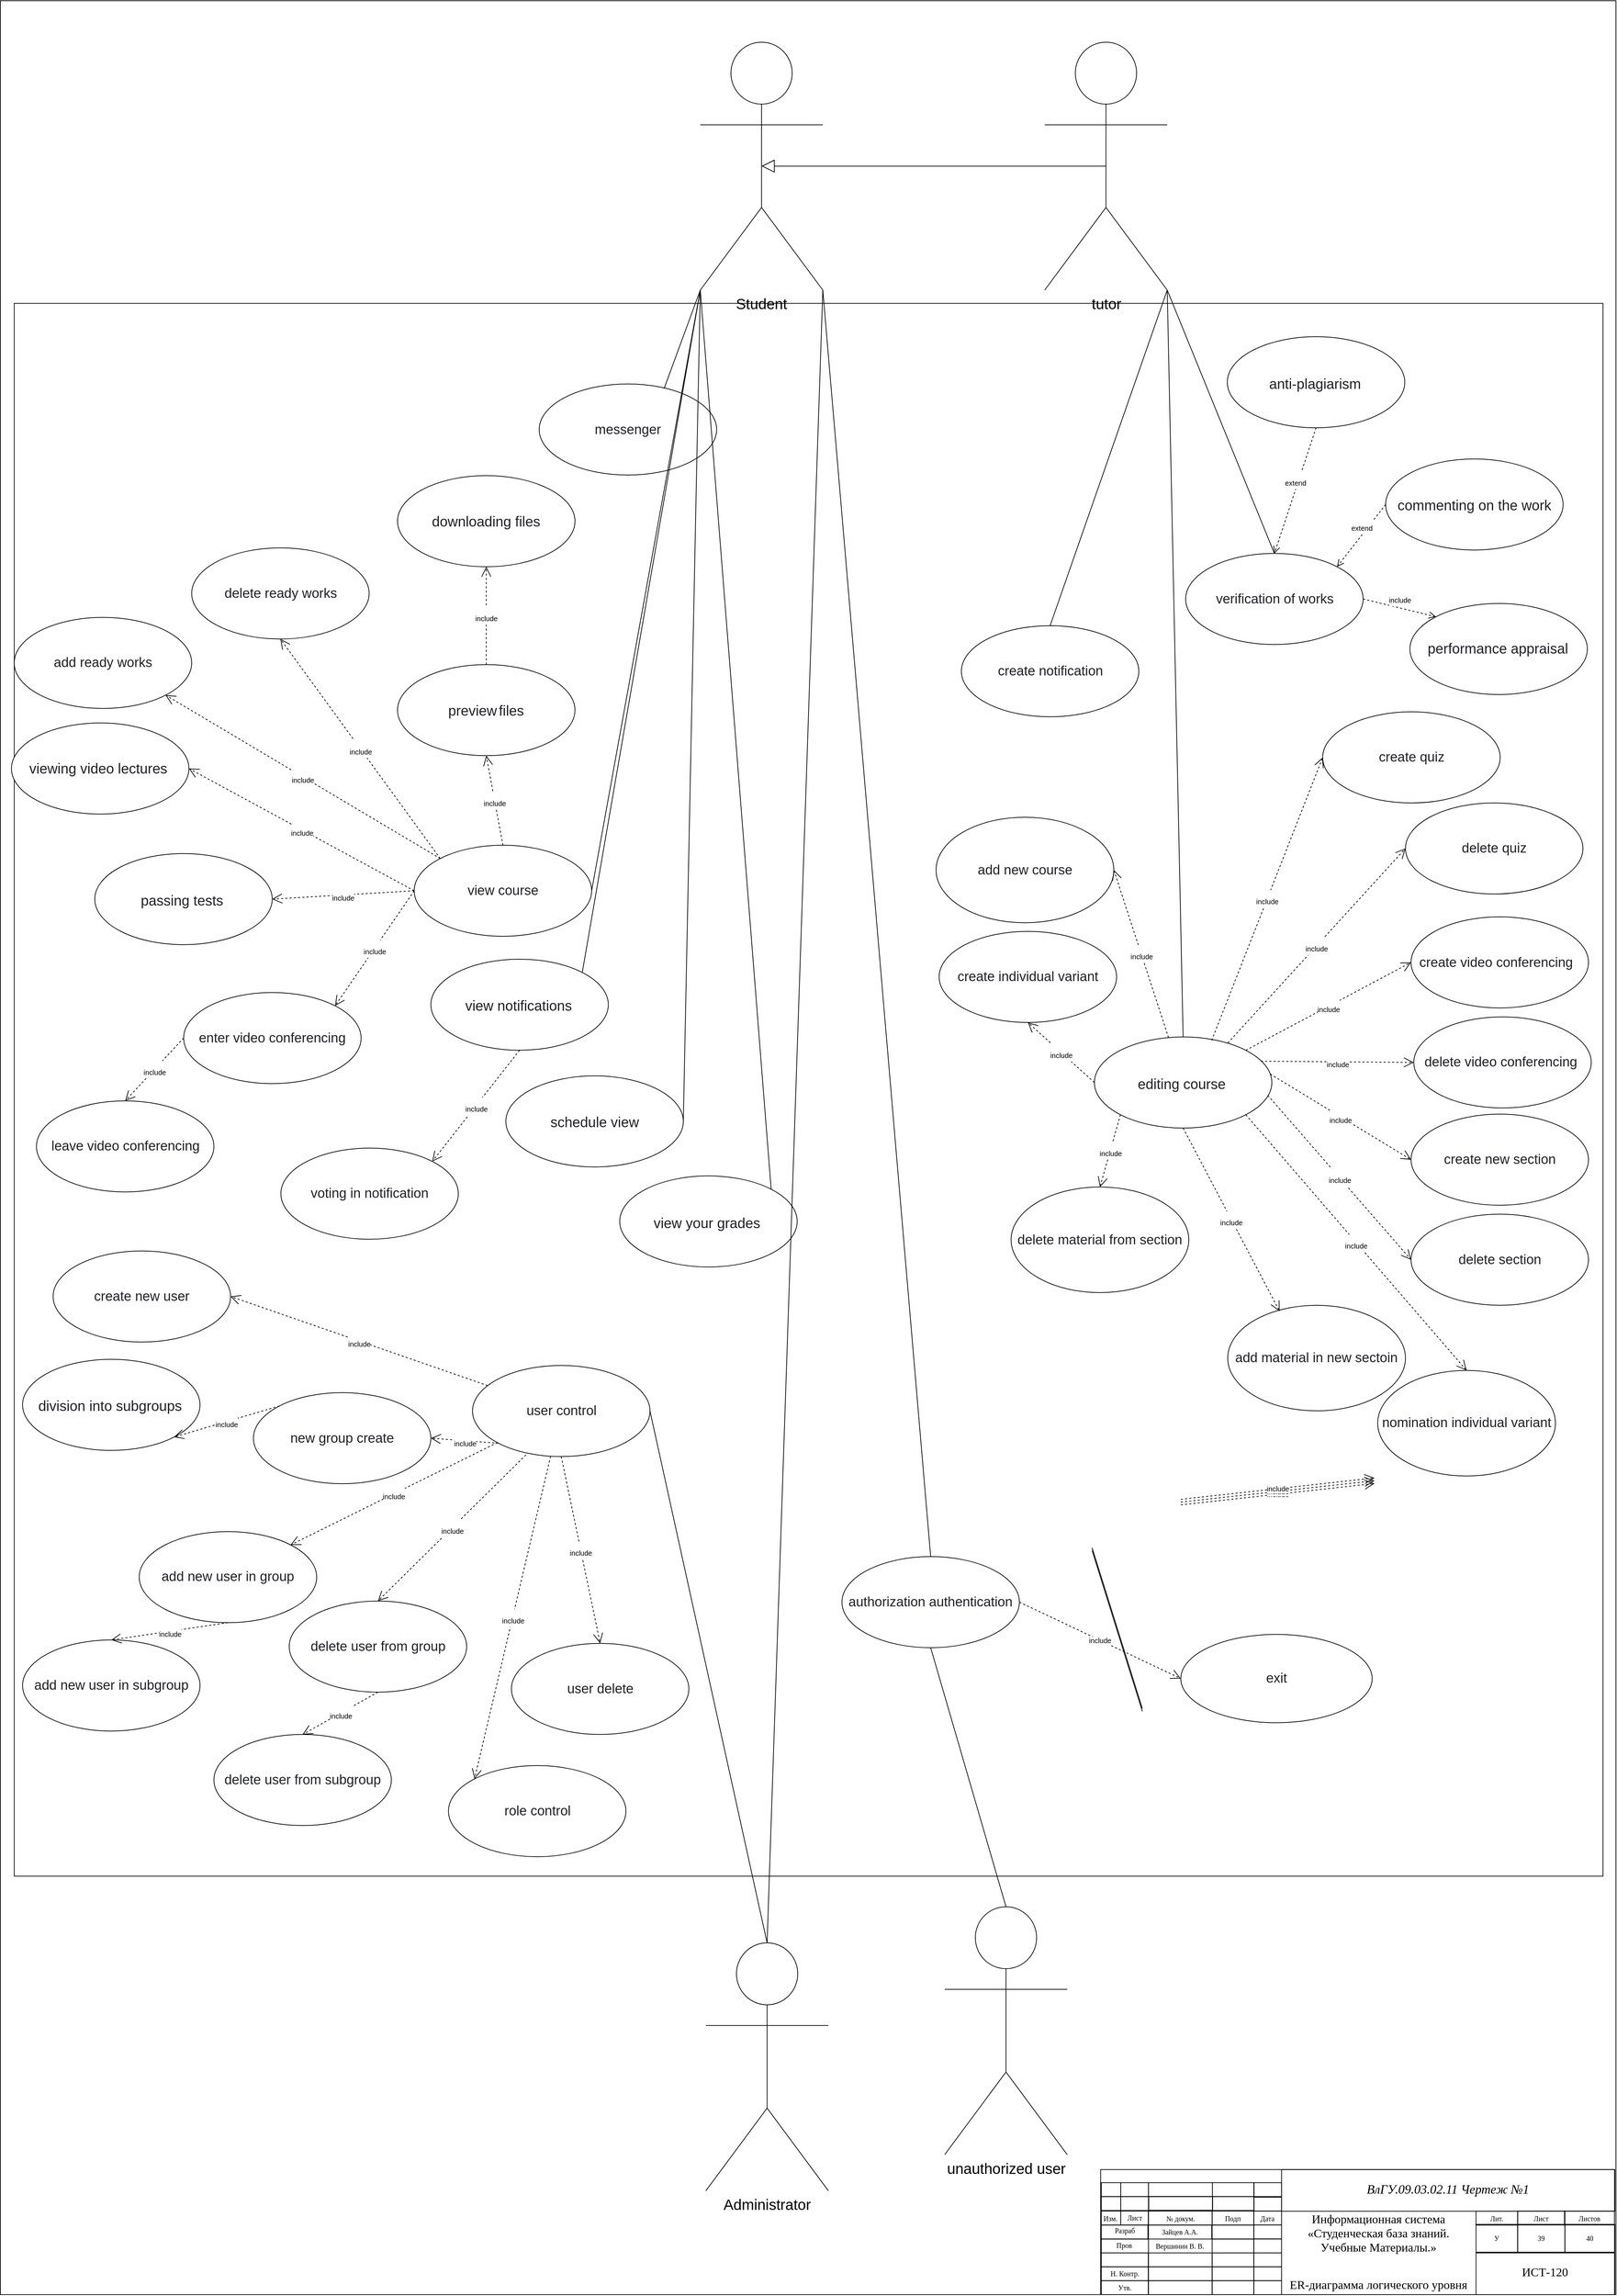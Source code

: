 <mxfile version="20.3.0" type="github"><diagram id="R2lEEEUBdFMjLlhIrx00" name="Page-1"><mxGraphModel dx="1973" dy="1091" grid="1" gridSize="3.937" guides="1" tooltips="1" connect="1" arrows="1" fold="1" page="1" pageScale="1" pageWidth="2339" pageHeight="3300" math="0" shadow="0" extFonts="Permanent Marker^https://fonts.googleapis.com/css?family=Permanent+Marker"><root><mxCell id="0"/><mxCell id="1" parent="0"/><mxCell id="bOlvTl43doBLw3R69mOg-1" value="" style="rounded=0;whiteSpace=wrap;html=1;fillColor=none;" parent="1" vertex="1"><mxGeometry x="31.5" y="20.03" width="2290" height="3250" as="geometry"/></mxCell><mxCell id="DZu1GaJRUpWl5_9RTm3t-158" value="" style="rounded=0;whiteSpace=wrap;html=1;labelBackgroundColor=none;fontSize=20;fillColor=none;" parent="1" vertex="1"><mxGeometry x="51.18" y="448.82" width="2251.97" height="2228.34" as="geometry"/></mxCell><mxCell id="bOlvTl43doBLw3R69mOg-2" value="" style="rounded=0;whiteSpace=wrap;html=1;fillColor=none;" parent="1" vertex="1"><mxGeometry x="1591.11" y="3092.86" width="728.35" height="177.165" as="geometry"/></mxCell><mxCell id="UN5E2BRM_m0n_mUQd9ct-3" value="" style="rounded=0;whiteSpace=wrap;html=1;fillColor=none;" parent="1" vertex="1"><mxGeometry x="1592.01" y="3131.16" width="27.559" height="19.685" as="geometry"/></mxCell><mxCell id="UN5E2BRM_m0n_mUQd9ct-4" value="" style="rounded=0;whiteSpace=wrap;html=1;fillColor=none;" parent="1" vertex="1"><mxGeometry x="1592.0" y="3151.67" width="27.559" height="19.685" as="geometry"/></mxCell><mxCell id="UN5E2BRM_m0n_mUQd9ct-5" value="" style="rounded=0;whiteSpace=wrap;html=1;fillColor=none;" parent="1" vertex="1"><mxGeometry x="1592.01" y="3111.47" width="27.559" height="19.685" as="geometry"/></mxCell><mxCell id="UN5E2BRM_m0n_mUQd9ct-9" value="" style="rounded=0;whiteSpace=wrap;html=1;fillColor=none;" parent="1" vertex="1"><mxGeometry x="1619.57" y="3131.16" width="39.37" height="19.685" as="geometry"/></mxCell><mxCell id="UN5E2BRM_m0n_mUQd9ct-10" value="" style="rounded=0;whiteSpace=wrap;html=1;fillColor=none;" parent="1" vertex="1"><mxGeometry x="1619.56" y="3151.67" width="39.37" height="19.685" as="geometry"/></mxCell><mxCell id="UN5E2BRM_m0n_mUQd9ct-11" value="" style="rounded=0;whiteSpace=wrap;html=1;fillColor=none;" parent="1" vertex="1"><mxGeometry x="1619.57" y="3111.47" width="39.37" height="19.685" as="geometry"/></mxCell><mxCell id="UN5E2BRM_m0n_mUQd9ct-14" value="" style="rounded=0;whiteSpace=wrap;html=1;fillColor=none;" parent="1" vertex="1"><mxGeometry x="1658.94" y="3131.16" width="90.551" height="19.685" as="geometry"/></mxCell><mxCell id="UN5E2BRM_m0n_mUQd9ct-15" value="" style="rounded=0;whiteSpace=wrap;html=1;fillColor=none;" parent="1" vertex="1"><mxGeometry x="1659.28" y="3130.94" width="90.551" height="19.685" as="geometry"/></mxCell><mxCell id="UN5E2BRM_m0n_mUQd9ct-16" value="" style="rounded=0;whiteSpace=wrap;html=1;fillColor=none;" parent="1" vertex="1"><mxGeometry x="1658.94" y="3111.47" width="90.551" height="19.685" as="geometry"/></mxCell><mxCell id="UN5E2BRM_m0n_mUQd9ct-19" value="" style="rounded=0;whiteSpace=wrap;html=1;fillColor=none;" parent="1" vertex="1"><mxGeometry x="1749.49" y="3131.16" width="59.055" height="19.685" as="geometry"/></mxCell><mxCell id="UN5E2BRM_m0n_mUQd9ct-20" value="" style="rounded=0;whiteSpace=wrap;html=1;fillColor=none;" parent="1" vertex="1"><mxGeometry x="1749.14" y="3151.67" width="59.055" height="19.685" as="geometry"/></mxCell><mxCell id="UN5E2BRM_m0n_mUQd9ct-21" value="" style="rounded=0;whiteSpace=wrap;html=1;fillColor=none;" parent="1" vertex="1"><mxGeometry x="1749.49" y="3111.47" width="59.055" height="19.685" as="geometry"/></mxCell><mxCell id="UN5E2BRM_m0n_mUQd9ct-24" value="" style="rounded=0;whiteSpace=wrap;html=1;fillColor=none;" parent="1" vertex="1"><mxGeometry x="1808.21" y="3132" width="39.37" height="19.685" as="geometry"/></mxCell><mxCell id="UN5E2BRM_m0n_mUQd9ct-25" value="" style="rounded=0;whiteSpace=wrap;html=1;fillColor=none;" parent="1" vertex="1"><mxGeometry x="1808.2" y="3151.67" width="39.37" height="19.685" as="geometry"/></mxCell><mxCell id="UN5E2BRM_m0n_mUQd9ct-26" value="" style="rounded=0;whiteSpace=wrap;html=1;fillColor=none;" parent="1" vertex="1"><mxGeometry x="1808.19" y="3111.47" width="39.37" height="19.685" as="geometry"/></mxCell><mxCell id="UN5E2BRM_m0n_mUQd9ct-27" value="" style="rounded=0;whiteSpace=wrap;html=1;fillColor=none;" parent="1" vertex="1"><mxGeometry x="1847.56" y="3092.86" width="472.43" height="59.055" as="geometry"/></mxCell><mxCell id="UN5E2BRM_m0n_mUQd9ct-28" value="Изм." style="text;html=1;strokeColor=none;fillColor=none;align=center;verticalAlign=middle;whiteSpace=wrap;rounded=0;fontFamily=Times New Roman;fontSize=10;" parent="1" vertex="1"><mxGeometry x="1591.11" y="3151.66" width="27.559" height="19.685" as="geometry"/></mxCell><mxCell id="UN5E2BRM_m0n_mUQd9ct-29" value="Лист" style="text;html=1;strokeColor=none;fillColor=none;align=center;verticalAlign=middle;whiteSpace=wrap;rounded=0;fontFamily=Times New Roman;fontSize=10;" parent="1" vertex="1"><mxGeometry x="1619.91" y="3150.85" width="39.37" height="19.685" as="geometry"/></mxCell><mxCell id="UN5E2BRM_m0n_mUQd9ct-30" value="№ докум." style="text;html=1;strokeColor=none;fillColor=none;align=center;verticalAlign=middle;whiteSpace=wrap;rounded=0;fontFamily=Times New Roman;fontSize=10;" parent="1" vertex="1"><mxGeometry x="1659.28" y="3151.66" width="90.551" height="19.68" as="geometry"/></mxCell><mxCell id="UN5E2BRM_m0n_mUQd9ct-31" value="Подп" style="text;html=1;strokeColor=none;fillColor=none;align=center;verticalAlign=middle;whiteSpace=wrap;rounded=0;fontFamily=Times New Roman;fontSize=10;" parent="1" vertex="1"><mxGeometry x="1748.59" y="3151.93" width="59.055" height="19.68" as="geometry"/></mxCell><mxCell id="UN5E2BRM_m0n_mUQd9ct-32" value="Дата" style="text;html=1;strokeColor=none;fillColor=none;align=center;verticalAlign=middle;whiteSpace=wrap;rounded=0;fontFamily=Times New Roman;fontSize=10;" parent="1" vertex="1"><mxGeometry x="1808.19" y="3151.93" width="39.37" height="19.685" as="geometry"/></mxCell><mxCell id="UN5E2BRM_m0n_mUQd9ct-34" value="" style="rounded=0;whiteSpace=wrap;html=1;fillColor=none;" parent="1" vertex="1"><mxGeometry x="1592" y="3171.6" width="66.929" height="19.68" as="geometry"/></mxCell><mxCell id="UN5E2BRM_m0n_mUQd9ct-35" value="" style="rounded=0;whiteSpace=wrap;html=1;fillColor=none;" parent="1" vertex="1"><mxGeometry x="1592" y="3191.28" width="66.929" height="19.68" as="geometry"/></mxCell><mxCell id="UN5E2BRM_m0n_mUQd9ct-36" value="" style="rounded=0;whiteSpace=wrap;html=1;fillColor=none;" parent="1" vertex="1"><mxGeometry x="1592" y="3210.96" width="66.929" height="19.68" as="geometry"/></mxCell><mxCell id="UN5E2BRM_m0n_mUQd9ct-37" value="" style="rounded=0;whiteSpace=wrap;html=1;fillColor=none;" parent="1" vertex="1"><mxGeometry x="1592" y="3230.64" width="66.929" height="19.68" as="geometry"/></mxCell><mxCell id="UN5E2BRM_m0n_mUQd9ct-38" value="" style="rounded=0;whiteSpace=wrap;html=1;fillColor=none;" parent="1" vertex="1"><mxGeometry x="1592" y="3250.32" width="66.929" height="19.68" as="geometry"/></mxCell><mxCell id="UN5E2BRM_m0n_mUQd9ct-39" value="" style="rounded=0;whiteSpace=wrap;html=1;fillColor=none;" parent="1" vertex="1"><mxGeometry x="1658.6" y="3151.67" width="90.551" height="19.68" as="geometry"/></mxCell><mxCell id="UN5E2BRM_m0n_mUQd9ct-42" value="" style="rounded=0;whiteSpace=wrap;html=1;fillColor=none;" parent="1" vertex="1"><mxGeometry x="1658.59" y="3210.96" width="90.551" height="19.68" as="geometry"/></mxCell><mxCell id="UN5E2BRM_m0n_mUQd9ct-43" value="" style="rounded=0;whiteSpace=wrap;html=1;fillColor=none;" parent="1" vertex="1"><mxGeometry x="1658.59" y="3230.64" width="90.551" height="19.68" as="geometry"/></mxCell><mxCell id="UN5E2BRM_m0n_mUQd9ct-44" value="" style="rounded=0;whiteSpace=wrap;html=1;fillColor=none;" parent="1" vertex="1"><mxGeometry x="1658.59" y="3250.32" width="90.551" height="19.68" as="geometry"/></mxCell><mxCell id="UN5E2BRM_m0n_mUQd9ct-45" value="" style="rounded=0;whiteSpace=wrap;html=1;fillColor=none;" parent="1" vertex="1"><mxGeometry x="1749.15" y="3171.61" width="59.055" height="19.68" as="geometry"/></mxCell><mxCell id="UN5E2BRM_m0n_mUQd9ct-46" value="" style="rounded=0;whiteSpace=wrap;html=1;fillColor=none;" parent="1" vertex="1"><mxGeometry x="1749.14" y="3191.28" width="59.055" height="19.68" as="geometry"/></mxCell><mxCell id="UN5E2BRM_m0n_mUQd9ct-48" value="" style="rounded=0;whiteSpace=wrap;html=1;fillColor=none;" parent="1" vertex="1"><mxGeometry x="1749.14" y="3210.96" width="59.055" height="19.68" as="geometry"/></mxCell><mxCell id="UN5E2BRM_m0n_mUQd9ct-49" value="" style="rounded=0;whiteSpace=wrap;html=1;fillColor=none;" parent="1" vertex="1"><mxGeometry x="1749.14" y="3230.64" width="59.055" height="19.68" as="geometry"/></mxCell><mxCell id="UN5E2BRM_m0n_mUQd9ct-50" value="" style="rounded=0;whiteSpace=wrap;html=1;fillColor=none;" parent="1" vertex="1"><mxGeometry x="1749.14" y="3250.32" width="59.055" height="19.68" as="geometry"/></mxCell><mxCell id="UN5E2BRM_m0n_mUQd9ct-51" value="" style="rounded=0;whiteSpace=wrap;html=1;fillColor=none;" parent="1" vertex="1"><mxGeometry x="1808.19" y="3171.35" width="39.37" height="19.68" as="geometry"/></mxCell><mxCell id="UN5E2BRM_m0n_mUQd9ct-52" value="" style="rounded=0;whiteSpace=wrap;html=1;fillColor=none;" parent="1" vertex="1"><mxGeometry x="1808.2" y="3191.28" width="39.37" height="19.68" as="geometry"/></mxCell><mxCell id="UN5E2BRM_m0n_mUQd9ct-54" value="" style="rounded=0;whiteSpace=wrap;html=1;fillColor=none;" parent="1" vertex="1"><mxGeometry x="1808.2" y="3210.96" width="39.37" height="19.68" as="geometry"/></mxCell><mxCell id="UN5E2BRM_m0n_mUQd9ct-55" value="" style="rounded=0;whiteSpace=wrap;html=1;fillColor=none;" parent="1" vertex="1"><mxGeometry x="1808.2" y="3230.64" width="39.37" height="19.68" as="geometry"/></mxCell><mxCell id="UN5E2BRM_m0n_mUQd9ct-56" value="" style="rounded=0;whiteSpace=wrap;html=1;fillColor=none;" parent="1" vertex="1"><mxGeometry x="1808.2" y="3250.32" width="39.37" height="19.68" as="geometry"/></mxCell><mxCell id="UN5E2BRM_m0n_mUQd9ct-58" value="" style="rounded=0;whiteSpace=wrap;html=1;fontFamily=Times New Roman;fontSize=10;fillColor=none;" parent="1" vertex="1"><mxGeometry x="2248.59" y="3151.68" width="70.866" height="19.685" as="geometry"/></mxCell><mxCell id="UN5E2BRM_m0n_mUQd9ct-59" value="40" style="rounded=0;whiteSpace=wrap;html=1;fontFamily=Times New Roman;fontSize=10;fillColor=none;" parent="1" vertex="1"><mxGeometry x="2249.14" y="3170.53" width="70.866" height="39.37" as="geometry"/></mxCell><mxCell id="UN5E2BRM_m0n_mUQd9ct-65" value="" style="rounded=0;whiteSpace=wrap;html=1;fontFamily=Times New Roman;fontSize=10;fillColor=none;" parent="1" vertex="1"><mxGeometry x="2182.23" y="3151.68" width="66.929" height="19.685" as="geometry"/></mxCell><mxCell id="UN5E2BRM_m0n_mUQd9ct-66" value="39" style="rounded=0;whiteSpace=wrap;html=1;fontFamily=Times New Roman;fontSize=10;fillColor=none;" parent="1" vertex="1"><mxGeometry x="2182.21" y="3170.53" width="66.929" height="39.37" as="geometry"/></mxCell><mxCell id="UN5E2BRM_m0n_mUQd9ct-68" value="" style="rounded=0;whiteSpace=wrap;html=1;fontFamily=Times New Roman;fontSize=10;fillColor=none;" parent="1" vertex="1"><mxGeometry x="2123.18" y="3151.92" width="59.055" height="19.685" as="geometry"/></mxCell><mxCell id="UN5E2BRM_m0n_mUQd9ct-69" value="У" style="rounded=0;whiteSpace=wrap;html=1;fontFamily=Times New Roman;fontSize=10;fillColor=none;" parent="1" vertex="1"><mxGeometry x="2123.16" y="3170.53" width="59.05" height="39.37" as="geometry"/></mxCell><mxCell id="UN5E2BRM_m0n_mUQd9ct-71" value="" style="rounded=0;whiteSpace=wrap;html=1;fontFamily=Times New Roman;fontSize=10;fillColor=none;" parent="1" vertex="1"><mxGeometry x="2123.14" y="3210.97" width="196.85" height="59.055" as="geometry"/></mxCell><mxCell id="UN5E2BRM_m0n_mUQd9ct-72" value="Разраб" style="text;html=1;strokeColor=none;fillColor=none;align=center;verticalAlign=middle;whiteSpace=wrap;rounded=0;fontFamily=Times New Roman;fontSize=10;" parent="1" vertex="1"><mxGeometry x="1592.35" y="3169.47" width="66.929" height="19.68" as="geometry"/></mxCell><mxCell id="UN5E2BRM_m0n_mUQd9ct-73" value="Пров" style="text;html=1;strokeColor=none;fillColor=none;align=center;verticalAlign=middle;whiteSpace=wrap;rounded=0;fontFamily=Times New Roman;fontSize=10;" parent="1" vertex="1"><mxGeometry x="1591.107" y="3190.217" width="66.929" height="19.68" as="geometry"/></mxCell><mxCell id="UN5E2BRM_m0n_mUQd9ct-75" value="Н. Контр." style="text;html=1;strokeColor=none;fillColor=none;align=center;verticalAlign=middle;whiteSpace=wrap;rounded=0;fontFamily=Times New Roman;fontSize=10;" parent="1" vertex="1"><mxGeometry x="1592.001" y="3230.641" width="66.929" height="19.68" as="geometry"/></mxCell><mxCell id="UN5E2BRM_m0n_mUQd9ct-76" value="Утв." style="text;html=1;strokeColor=none;fillColor=none;align=center;verticalAlign=middle;whiteSpace=wrap;rounded=0;fontFamily=Times New Roman;fontSize=10;" parent="1" vertex="1"><mxGeometry x="1592.008" y="3250.348" width="66.929" height="19.68" as="geometry"/></mxCell><mxCell id="UN5E2BRM_m0n_mUQd9ct-77" value="Лит." style="text;html=1;strokeColor=none;fillColor=none;align=center;verticalAlign=middle;whiteSpace=wrap;rounded=0;fontFamily=Times New Roman;fontSize=10;" parent="1" vertex="1"><mxGeometry x="2123.18" y="3151.93" width="59.055" height="19.68" as="geometry"/></mxCell><mxCell id="UN5E2BRM_m0n_mUQd9ct-78" value="Лист" style="text;html=1;strokeColor=none;fillColor=none;align=center;verticalAlign=middle;whiteSpace=wrap;rounded=0;fontFamily=Times New Roman;fontSize=10;" parent="1" vertex="1"><mxGeometry x="2182.232" y="3151.682" width="66.929" height="19.68" as="geometry"/></mxCell><mxCell id="UN5E2BRM_m0n_mUQd9ct-79" value="Листов" style="text;html=1;strokeColor=none;fillColor=none;align=center;verticalAlign=middle;whiteSpace=wrap;rounded=0;fontFamily=Times New Roman;fontSize=10;" parent="1" vertex="1"><mxGeometry x="2249.16" y="3151.68" width="69.75" height="19.68" as="geometry"/></mxCell><mxCell id="UN5E2BRM_m0n_mUQd9ct-80" value="" style="rounded=0;whiteSpace=wrap;html=1;fillColor=none;" parent="1" vertex="1"><mxGeometry x="1658.04" y="3171.61" width="90.551" height="19.685" as="geometry"/></mxCell><mxCell id="UN5E2BRM_m0n_mUQd9ct-81" value="Вершинин В. В." style="text;html=1;strokeColor=none;fillColor=none;align=center;verticalAlign=middle;whiteSpace=wrap;rounded=0;fontFamily=Times New Roman;fontSize=10;" parent="1" vertex="1"><mxGeometry x="1659.28" y="3191.03" width="88.74" height="19.68" as="geometry"/></mxCell><mxCell id="UN5E2BRM_m0n_mUQd9ct-82" value="Зайцев А.А." style="text;html=1;strokeColor=none;fillColor=none;align=center;verticalAlign=middle;whiteSpace=wrap;rounded=0;fontFamily=Times New Roman;fontSize=10;" parent="1" vertex="1"><mxGeometry x="1658.597" y="3171.337" width="88.74" height="19.68" as="geometry"/></mxCell><mxCell id="UN5E2BRM_m0n_mUQd9ct-83" value="&lt;p class=&quot;MsoNormal&quot; align=&quot;center&quot;&gt;&lt;i&gt;&lt;span style=&quot;font-size: 18px&quot;&gt;ВлГУ.09.03.02.11 Чертеж №1&lt;/span&gt;&lt;/i&gt;&lt;/p&gt;" style="text;html=1;strokeColor=none;fillColor=none;align=center;verticalAlign=middle;whiteSpace=wrap;rounded=0;fontFamily=Times New Roman;fontSize=10;" parent="1" vertex="1"><mxGeometry x="1847.56" y="3092.86" width="471.33" height="56.74" as="geometry"/></mxCell><mxCell id="UN5E2BRM_m0n_mUQd9ct-84" value="&lt;font style=&quot;font-size: 17px&quot;&gt;ИСТ-120&lt;/font&gt;" style="text;html=1;strokeColor=none;fillColor=none;align=center;verticalAlign=middle;whiteSpace=wrap;rounded=0;fontFamily=Times New Roman;fontSize=10;" parent="1" vertex="1"><mxGeometry x="2123.18" y="3209.9" width="195.71" height="57.81" as="geometry"/></mxCell><mxCell id="UN5E2BRM_m0n_mUQd9ct-85" value="&lt;font style=&quot;&quot;&gt;&lt;div style=&quot;&quot;&gt;&lt;span style=&quot;font-size: 17px;&quot;&gt;Информационная система&lt;/span&gt;&lt;/div&gt;&lt;div style=&quot;&quot;&gt;&lt;span style=&quot;font-size: 17px;&quot;&gt;«Студенческая база знаний.&lt;/span&gt;&lt;/div&gt;&lt;div style=&quot;&quot;&gt;&lt;span style=&quot;font-size: 17px;&quot;&gt;Учебные Материалы.»&lt;/span&gt;&lt;/div&gt;&lt;div style=&quot;&quot;&gt;&lt;span style=&quot;font-size: 17px;&quot;&gt;&lt;br&gt;&lt;/span&gt;&lt;/div&gt;&lt;div style=&quot;&quot;&gt;&lt;br&gt;&lt;/div&gt;&lt;span style=&quot;font-size: 17px;&quot;&gt;ER-диаграмма логического уровня&lt;/span&gt;&lt;br&gt;&lt;/font&gt;" style="text;html=1;strokeColor=none;fillColor=none;align=center;verticalAlign=middle;whiteSpace=wrap;rounded=0;fontFamily=Times New Roman;fontSize=10;" parent="1" vertex="1"><mxGeometry x="1847.58" y="3151.93" width="274.46" height="116.09" as="geometry"/></mxCell><mxCell id="DZu1GaJRUpWl5_9RTm3t-2" value="&lt;font style=&quot;font-size: 21px;&quot;&gt;unauthorized user&lt;/font&gt;" style="shape=umlActor;verticalLabelPosition=bottom;verticalAlign=top;html=1;" parent="1" vertex="1"><mxGeometry x="1370.08" y="2720.47" width="173.67" height="351.27" as="geometry"/></mxCell><mxCell id="DZu1GaJRUpWl5_9RTm3t-3" value="&lt;span style=&quot;color: rgb(32, 33, 36); font-family: inherit; text-align: left; background-color: initial;&quot;&gt;&lt;font style=&quot;font-size: 19px;&quot;&gt;authorization authentication&lt;/font&gt;&lt;/span&gt;" style="ellipse;whiteSpace=wrap;html=1;" parent="1" vertex="1"><mxGeometry x="1224.41" y="2224.41" width="251.53" height="129.05" as="geometry"/></mxCell><mxCell id="DZu1GaJRUpWl5_9RTm3t-5" value="" style="endArrow=none;html=1;rounded=0;exitX=0.5;exitY=0;exitDx=0;exitDy=0;exitPerimeter=0;entryX=0.5;entryY=1;entryDx=0;entryDy=0;" parent="1" source="DZu1GaJRUpWl5_9RTm3t-2" target="DZu1GaJRUpWl5_9RTm3t-3" edge="1"><mxGeometry width="50" height="50" relative="1" as="geometry"><mxPoint x="1650.19" y="2447.57" as="sourcePoint"/><mxPoint x="1700.19" y="2397.57" as="targetPoint"/></mxGeometry></mxCell><mxCell id="DZu1GaJRUpWl5_9RTm3t-6" value="include" style="endArrow=open;endSize=12;dashed=1;html=1;rounded=0;exitX=1;exitY=0.5;exitDx=0;exitDy=0;fontSize=10;entryX=0;entryY=0.5;entryDx=0;entryDy=0;" parent="1" source="DZu1GaJRUpWl5_9RTm3t-3" target="DZu1GaJRUpWl5_9RTm3t-7" edge="1"><mxGeometry width="160" relative="1" as="geometry"><mxPoint x="1819.33" y="2124.78" as="sourcePoint"/><mxPoint x="1979.33" y="2124.78" as="targetPoint"/><Array as="points"/></mxGeometry></mxCell><mxCell id="DZu1GaJRUpWl5_9RTm3t-7" value="&lt;span style=&quot;color: rgb(32, 33, 36); font-family: inherit; text-align: left; background-color: initial;&quot;&gt;&lt;font style=&quot;font-size: 19px;&quot;&gt;exit&lt;/font&gt;&lt;/span&gt;" style="ellipse;whiteSpace=wrap;html=1;" parent="1" vertex="1"><mxGeometry x="1704.74" y="2334.64" width="271.21" height="125.12" as="geometry"/></mxCell><mxCell id="DZu1GaJRUpWl5_9RTm3t-8" value="&lt;font style=&quot;font-size: 21px;&quot;&gt;Student&lt;/font&gt;" style="shape=umlActor;verticalLabelPosition=bottom;verticalAlign=top;html=1;" parent="1" vertex="1"><mxGeometry x="1023.617" y="78.737" width="173.67" height="351.27" as="geometry"/></mxCell><mxCell id="DZu1GaJRUpWl5_9RTm3t-10" value="" style="endArrow=none;html=1;rounded=0;entryX=0.5;entryY=0;entryDx=0;entryDy=0;exitX=1;exitY=1;exitDx=0;exitDy=0;exitPerimeter=0;" parent="1" source="DZu1GaJRUpWl5_9RTm3t-8" target="DZu1GaJRUpWl5_9RTm3t-3" edge="1"><mxGeometry width="50" height="50" relative="1" as="geometry"><mxPoint x="1035.652" y="2405.497" as="sourcePoint"/><mxPoint x="1155.947" y="2144.797" as="targetPoint"/><Array as="points"/></mxGeometry></mxCell><mxCell id="DZu1GaJRUpWl5_9RTm3t-16" value="&lt;span style=&quot;color: rgb(32, 33, 36); font-family: inherit; text-align: left; background-color: initial;&quot;&gt;&lt;font style=&quot;font-size: 19px;&quot;&gt;delete ready works&lt;/font&gt;&lt;/span&gt;" style="ellipse;whiteSpace=wrap;html=1;" parent="1" vertex="1"><mxGeometry x="302.707" y="795.287" width="251.53" height="129.05" as="geometry"/></mxCell><mxCell id="DZu1GaJRUpWl5_9RTm3t-17" value="&lt;div style=&quot;text-align: left;&quot;&gt;&lt;span style=&quot;color: rgb(32, 33, 36); font-family: arial, sans-serif; font-size: 20px; background-color: initial; text-align: center;&quot;&gt;schedule view&lt;/span&gt;&lt;br&gt;&lt;/div&gt;" style="ellipse;whiteSpace=wrap;html=1;" parent="1" vertex="1"><mxGeometry x="748.034" y="1543.304" width="251.53" height="129.05" as="geometry"/></mxCell><mxCell id="DZu1GaJRUpWl5_9RTm3t-18" value="&lt;div style=&quot;text-align: left;&quot;&gt;&lt;span style=&quot;background-color: initial; font-size: 19px;&quot;&gt;&lt;font color=&quot;#202124&quot;&gt;leave video conferencing&lt;/font&gt;&lt;/span&gt;&lt;/div&gt;" style="ellipse;whiteSpace=wrap;html=1;" parent="1" vertex="1"><mxGeometry x="82.671" y="1578.751" width="251.53" height="129.05" as="geometry"/></mxCell><mxCell id="DZu1GaJRUpWl5_9RTm3t-19" value="&lt;span style=&quot;color: rgb(32, 33, 36); font-family: inherit; text-align: left; background-color: initial;&quot;&gt;&lt;font style=&quot;font-size: 19px;&quot;&gt;view course&lt;/font&gt;&lt;/span&gt;" style="ellipse;whiteSpace=wrap;html=1;" parent="1" vertex="1"><mxGeometry x="618.108" y="1216.528" width="251.53" height="129.05" as="geometry"/></mxCell><mxCell id="DZu1GaJRUpWl5_9RTm3t-20" value="&lt;pre style=&quot;unicode-bidi: isolate; font-size: 28px; line-height: 36px; border: none; padding: 2px 0.14em 2px 0px; position: relative; margin-top: -2px; margin-bottom: -2px; resize: none; font-family: inherit; overflow: hidden; width: 270px; overflow-wrap: break-word; color: rgb(32, 33, 36);&quot; dir=&quot;ltr&quot; id=&quot;tw-target-text&quot; data-placeholder=&quot;Перевод&quot; class=&quot;tw-data-text tw-text-large tw-ta&quot;&gt;&lt;span style=&quot;font-size: 20px;&quot; lang=&quot;en&quot; class=&quot;Y2IQFc&quot;&gt;view your grades&lt;/span&gt;&lt;/pre&gt;" style="ellipse;whiteSpace=wrap;html=1;align=center;" parent="1" vertex="1"><mxGeometry x="909.445" y="1685.035" width="251.53" height="129.05" as="geometry"/></mxCell><mxCell id="DZu1GaJRUpWl5_9RTm3t-21" value="&lt;span style=&quot;color: rgb(32, 33, 36); font-family: inherit; text-align: left; background-color: initial;&quot;&gt;&lt;font style=&quot;font-size: 19px;&quot;&gt;messenger&lt;/font&gt;&lt;/span&gt;" style="ellipse;whiteSpace=wrap;html=1;" parent="1" vertex="1"><mxGeometry x="795.272" y="562.992" width="251.53" height="129.05" as="geometry"/></mxCell><mxCell id="DZu1GaJRUpWl5_9RTm3t-22" value="&lt;div style=&quot;text-align: left;&quot;&gt;&lt;span style=&quot;background-color: initial; font-size: 19px;&quot;&gt;&lt;font color=&quot;#202124&quot;&gt;voting in notification&lt;/font&gt;&lt;/span&gt;&lt;/div&gt;" style="ellipse;whiteSpace=wrap;html=1;" parent="1" vertex="1"><mxGeometry x="429.129" y="1645.669" width="251.53" height="129.05" as="geometry"/></mxCell><mxCell id="DZu1GaJRUpWl5_9RTm3t-23" value="&lt;pre style=&quot;unicode-bidi: isolate; font-size: 28px; line-height: 36px; border: none; padding: 2px 0.14em 2px 0px; position: relative; margin-top: -2px; margin-bottom: -2px; resize: none; font-family: inherit; overflow: hidden; width: 270px; overflow-wrap: break-word; color: rgb(32, 33, 36);&quot; dir=&quot;ltr&quot; id=&quot;tw-target-text&quot; data-placeholder=&quot;Перевод&quot; class=&quot;tw-data-text tw-text-large tw-ta&quot;&gt;&lt;span style=&quot;font-size: 20px;&quot; lang=&quot;en&quot; class=&quot;Y2IQFc&quot;&gt;view notifications&lt;/span&gt;&lt;/pre&gt;" style="ellipse;whiteSpace=wrap;html=1;align=center;" parent="1" vertex="1"><mxGeometry x="641.726" y="1377.946" width="251.53" height="129.05" as="geometry"/></mxCell><mxCell id="DZu1GaJRUpWl5_9RTm3t-24" value="&lt;span style=&quot;color: rgb(32, 33, 36); font-family: inherit; text-align: left; background-color: initial;&quot;&gt;&lt;font style=&quot;font-size: 19px;&quot;&gt;add ready works&lt;/font&gt;&lt;/span&gt;" style="ellipse;whiteSpace=wrap;html=1;" parent="1" vertex="1"><mxGeometry x="51.175" y="893.705" width="251.53" height="129.05" as="geometry"/></mxCell><mxCell id="DZu1GaJRUpWl5_9RTm3t-25" value="&lt;span style=&quot;color: rgb(32, 33, 36); font-family: inherit; font-size: 20px; text-align: left; background-color: initial;&quot;&gt;viewing&amp;nbsp;&lt;/span&gt;&lt;span style=&quot;color: rgb(32, 33, 36); font-family: inherit; text-align: left; background-color: initial;&quot;&gt;&lt;font style=&quot;font-size: 20px;&quot;&gt;video&amp;nbsp;&lt;/font&gt;&lt;/span&gt;&lt;span style=&quot;color: rgb(32, 33, 36); font-family: inherit; font-size: 20px; text-align: left; background-color: initial;&quot;&gt;lectures&lt;/span&gt;&lt;span style=&quot;font-size: 19px; background-color: initial; color: rgb(32, 33, 36); font-family: inherit; text-align: left;&quot;&gt;&amp;nbsp;&lt;/span&gt;" style="ellipse;whiteSpace=wrap;html=1;" parent="1" vertex="1"><mxGeometry x="47.242" y="1043.312" width="251.53" height="129.05" as="geometry"/></mxCell><mxCell id="DZu1GaJRUpWl5_9RTm3t-26" value="&lt;span style=&quot;color: rgb(32, 33, 36); font-family: arial, sans-serif; font-size: 20px; text-align: left; background-color: initial;&quot;&gt;downloading files&lt;/span&gt;" style="ellipse;whiteSpace=wrap;html=1;" parent="1" vertex="1"><mxGeometry x="594.489" y="692.909" width="251.53" height="129.05" as="geometry"/></mxCell><mxCell id="DZu1GaJRUpWl5_9RTm3t-27" value="&lt;pre style=&quot;unicode-bidi: isolate; font-size: 28px; line-height: 36px; border: none; padding: 2px 0.14em 2px 0px; position: relative; margin-top: -2px; margin-bottom: -2px; resize: none; font-family: inherit; overflow: hidden; width: 270px; overflow-wrap: break-word; color: rgb(32, 33, 36);&quot; dir=&quot;ltr&quot; id=&quot;tw-target-text&quot; data-placeholder=&quot;Перевод&quot; class=&quot;tw-data-text tw-text-large tw-ta&quot;&gt;&lt;span style=&quot;font-size: 20px;&quot; lang=&quot;en&quot; class=&quot;Y2IQFc&quot;&gt;passing tests&lt;/span&gt;&lt;/pre&gt;" style="ellipse;whiteSpace=wrap;html=1;align=center;" parent="1" vertex="1"><mxGeometry x="165.346" y="1228.356" width="251.53" height="129.05" as="geometry"/></mxCell><mxCell id="DZu1GaJRUpWl5_9RTm3t-28" value="&lt;span style=&quot;color: rgb(32, 33, 36); font-family: inherit; text-align: left; background-color: initial;&quot;&gt;&lt;font style=&quot;font-size: 19px;&quot;&gt;enter video conferencing&lt;/font&gt;&lt;/span&gt;" style="ellipse;whiteSpace=wrap;html=1;" parent="1" vertex="1"><mxGeometry x="291.333" y="1425.203" width="251.53" height="129.05" as="geometry"/></mxCell><mxCell id="DZu1GaJRUpWl5_9RTm3t-29" value="" style="endArrow=none;html=1;rounded=0;fontSize=21;entryX=0;entryY=1;entryDx=0;entryDy=0;entryPerimeter=0;exitX=1;exitY=0.5;exitDx=0;exitDy=0;" parent="1" source="DZu1GaJRUpWl5_9RTm3t-19" target="DZu1GaJRUpWl5_9RTm3t-8" edge="1"><mxGeometry width="50" height="50" relative="1" as="geometry"><mxPoint x="917" y="700" as="sourcePoint"/><mxPoint x="967" y="650" as="targetPoint"/></mxGeometry></mxCell><mxCell id="DZu1GaJRUpWl5_9RTm3t-30" value="" style="endArrow=none;html=1;rounded=0;fontSize=21;entryX=0;entryY=1;entryDx=0;entryDy=0;entryPerimeter=0;exitX=1;exitY=0.5;exitDx=0;exitDy=0;" parent="1" source="DZu1GaJRUpWl5_9RTm3t-17" target="DZu1GaJRUpWl5_9RTm3t-8" edge="1"><mxGeometry width="50" height="50" relative="1" as="geometry"><mxPoint x="704.285" y="422.79" as="sourcePoint"/><mxPoint x="1092.114" y="605.274" as="targetPoint"/></mxGeometry></mxCell><mxCell id="DZu1GaJRUpWl5_9RTm3t-31" value="" style="endArrow=none;html=1;rounded=0;fontSize=21;entryX=0;entryY=1;entryDx=0;entryDy=0;entryPerimeter=0;exitX=1;exitY=0;exitDx=0;exitDy=0;" parent="1" source="DZu1GaJRUpWl5_9RTm3t-20" target="DZu1GaJRUpWl5_9RTm3t-8" edge="1"><mxGeometry width="50" height="50" relative="1" as="geometry"><mxPoint x="708.222" y="426.727" as="sourcePoint"/><mxPoint x="1096.051" y="609.211" as="targetPoint"/></mxGeometry></mxCell><mxCell id="DZu1GaJRUpWl5_9RTm3t-32" value="" style="endArrow=none;html=1;rounded=0;fontSize=21;exitX=0.704;exitY=0.05;exitDx=0;exitDy=0;entryX=0;entryY=1;entryDx=0;entryDy=0;entryPerimeter=0;exitPerimeter=0;" parent="1" source="DZu1GaJRUpWl5_9RTm3t-21" target="DZu1GaJRUpWl5_9RTm3t-8" edge="1"><mxGeometry width="50" height="50" relative="1" as="geometry"><mxPoint x="957" y="959" as="sourcePoint"/><mxPoint x="1007" y="909" as="targetPoint"/></mxGeometry></mxCell><mxCell id="DZu1GaJRUpWl5_9RTm3t-34" value="&lt;span style=&quot;font-size: 10px;&quot;&gt;include&lt;/span&gt;" style="endArrow=open;endSize=12;dashed=1;html=1;rounded=0;fontSize=21;exitX=0;exitY=0.5;exitDx=0;exitDy=0;entryX=1;entryY=0.5;entryDx=0;entryDy=0;" parent="1" source="DZu1GaJRUpWl5_9RTm3t-19" target="DZu1GaJRUpWl5_9RTm3t-25" edge="1"><mxGeometry width="160" relative="1" as="geometry"><mxPoint x="740" y="504" as="sourcePoint"/><mxPoint x="900" y="504" as="targetPoint"/></mxGeometry></mxCell><mxCell id="DZu1GaJRUpWl5_9RTm3t-36" value="&lt;span style=&quot;font-size: 10px;&quot;&gt;include&lt;/span&gt;" style="endArrow=open;endSize=12;dashed=1;html=1;rounded=0;fontSize=21;exitX=0;exitY=0;exitDx=0;exitDy=0;entryX=0.5;entryY=1;entryDx=0;entryDy=0;" parent="1" source="DZu1GaJRUpWl5_9RTm3t-19" target="DZu1GaJRUpWl5_9RTm3t-16" edge="1"><mxGeometry width="160" relative="1" as="geometry"><mxPoint x="688.535" y="473.97" as="sourcePoint"/><mxPoint x="334.209" y="265.314" as="targetPoint"/></mxGeometry></mxCell><mxCell id="DZu1GaJRUpWl5_9RTm3t-37" value="&lt;span style=&quot;font-size: 10px;&quot;&gt;include&lt;/span&gt;" style="endArrow=open;endSize=12;dashed=1;html=1;rounded=0;fontSize=21;exitX=0;exitY=0;exitDx=0;exitDy=0;entryX=1;entryY=1;entryDx=0;entryDy=0;" parent="1" source="DZu1GaJRUpWl5_9RTm3t-19" target="DZu1GaJRUpWl5_9RTm3t-24" edge="1"><mxGeometry width="160" relative="1" as="geometry"><mxPoint x="692.472" y="477.907" as="sourcePoint"/><mxPoint x="338.146" y="269.251" as="targetPoint"/></mxGeometry></mxCell><mxCell id="DZu1GaJRUpWl5_9RTm3t-38" value="&lt;span style=&quot;font-size: 10px;&quot;&gt;include&lt;/span&gt;" style="endArrow=open;endSize=12;dashed=1;html=1;rounded=0;fontSize=21;exitX=0.5;exitY=0;exitDx=0;exitDy=0;entryX=0.5;entryY=1;entryDx=0;entryDy=0;" parent="1" source="DZu1GaJRUpWl5_9RTm3t-19" target="DZu1GaJRUpWl5_9RTm3t-84" edge="1"><mxGeometry width="160" relative="1" as="geometry"><mxPoint x="696.409" y="481.844" as="sourcePoint"/><mxPoint x="555" y="461" as="targetPoint"/></mxGeometry></mxCell><mxCell id="DZu1GaJRUpWl5_9RTm3t-39" value="&lt;span style=&quot;font-size: 10px;&quot;&gt;include&lt;/span&gt;" style="endArrow=open;endSize=12;dashed=1;html=1;rounded=0;fontSize=21;exitX=0;exitY=0.5;exitDx=0;exitDy=0;entryX=1;entryY=0.5;entryDx=0;entryDy=0;" parent="1" source="DZu1GaJRUpWl5_9RTm3t-19" target="DZu1GaJRUpWl5_9RTm3t-27" edge="1"><mxGeometry width="160" relative="1" as="geometry"><mxPoint x="700.346" y="485.781" as="sourcePoint"/><mxPoint x="346.02" y="277.125" as="targetPoint"/></mxGeometry></mxCell><mxCell id="DZu1GaJRUpWl5_9RTm3t-40" value="&lt;span style=&quot;font-size: 10px;&quot;&gt;include&lt;/span&gt;" style="endArrow=open;endSize=12;dashed=1;html=1;rounded=0;fontSize=21;entryX=1;entryY=0;entryDx=0;entryDy=0;exitX=0;exitY=0.5;exitDx=0;exitDy=0;" parent="1" source="DZu1GaJRUpWl5_9RTm3t-19" target="DZu1GaJRUpWl5_9RTm3t-28" edge="1"><mxGeometry width="160" relative="1" as="geometry"><mxPoint x="704" y="488" as="sourcePoint"/><mxPoint x="349.957" y="281.062" as="targetPoint"/></mxGeometry></mxCell><mxCell id="DZu1GaJRUpWl5_9RTm3t-41" value="&lt;span style=&quot;font-size: 10px;&quot;&gt;include&lt;/span&gt;" style="endArrow=open;endSize=12;dashed=1;html=1;rounded=0;fontSize=21;exitX=0;exitY=0.5;exitDx=0;exitDy=0;entryX=0.5;entryY=0;entryDx=0;entryDy=0;" parent="1" source="DZu1GaJRUpWl5_9RTm3t-28" target="DZu1GaJRUpWl5_9RTm3t-18" edge="1"><mxGeometry width="160" relative="1" as="geometry"><mxPoint x="708.22" y="493.655" as="sourcePoint"/><mxPoint x="353.894" y="284.999" as="targetPoint"/></mxGeometry></mxCell><mxCell id="DZu1GaJRUpWl5_9RTm3t-42" value="" style="endArrow=none;html=1;rounded=0;fontSize=21;entryX=0;entryY=1;entryDx=0;entryDy=0;entryPerimeter=0;exitX=1;exitY=0;exitDx=0;exitDy=0;" parent="1" source="DZu1GaJRUpWl5_9RTm3t-23" target="DZu1GaJRUpWl5_9RTm3t-8" edge="1"><mxGeometry width="50" height="50" relative="1" as="geometry"><mxPoint x="787.178" y="858.263" as="sourcePoint"/><mxPoint x="1099.988" y="613.148" as="targetPoint"/></mxGeometry></mxCell><mxCell id="DZu1GaJRUpWl5_9RTm3t-43" value="&lt;span style=&quot;font-size: 10px;&quot;&gt;include&lt;/span&gt;" style="endArrow=open;endSize=12;dashed=1;html=1;rounded=0;fontSize=21;exitX=0.5;exitY=1;exitDx=0;exitDy=0;entryX=1;entryY=0;entryDx=0;entryDy=0;" parent="1" source="DZu1GaJRUpWl5_9RTm3t-23" target="DZu1GaJRUpWl5_9RTm3t-22" edge="1"><mxGeometry width="160" relative="1" as="geometry"><mxPoint x="287.4" y="781.055" as="sourcePoint"/><mxPoint x="204.503" y="834.648" as="targetPoint"/></mxGeometry></mxCell><mxCell id="DZu1GaJRUpWl5_9RTm3t-44" value="&lt;span style=&quot;font-size: 21px;&quot;&gt;tutor&lt;/span&gt;" style="shape=umlActor;verticalLabelPosition=bottom;verticalAlign=top;html=1;" parent="1" vertex="1"><mxGeometry x="1511.804" y="78.734" width="173.67" height="351.27" as="geometry"/></mxCell><mxCell id="DZu1GaJRUpWl5_9RTm3t-47" value="" style="endArrow=block;endSize=16;endFill=0;html=1;rounded=0;fontSize=21;exitX=0.5;exitY=0.5;exitDx=0;exitDy=0;exitPerimeter=0;entryX=0.5;entryY=0.5;entryDx=0;entryDy=0;entryPerimeter=0;" parent="1" source="DZu1GaJRUpWl5_9RTm3t-44" target="DZu1GaJRUpWl5_9RTm3t-8" edge="1"><mxGeometry width="160" relative="1" as="geometry"><mxPoint x="1429" y="803" as="sourcePoint"/><mxPoint x="1589" y="803" as="targetPoint"/></mxGeometry></mxCell><mxCell id="DZu1GaJRUpWl5_9RTm3t-48" value="&lt;span style=&quot;color: rgb(32, 33, 36); font-family: inherit; text-align: left; background-color: initial;&quot;&gt;&lt;font style=&quot;font-size: 19px;&quot;&gt;create notification&lt;/font&gt;&lt;/span&gt;" style="ellipse;whiteSpace=wrap;html=1;" parent="1" vertex="1"><mxGeometry x="1393.699" y="905.499" width="251.53" height="129.05" as="geometry"/></mxCell><mxCell id="DZu1GaJRUpWl5_9RTm3t-49" value="" style="endArrow=none;html=1;rounded=0;fontSize=21;exitX=0.5;exitY=0;exitDx=0;exitDy=0;entryX=1;entryY=1;entryDx=0;entryDy=0;entryPerimeter=0;" parent="1" source="DZu1GaJRUpWl5_9RTm3t-48" target="DZu1GaJRUpWl5_9RTm3t-44" edge="1"><mxGeometry width="50" height="50" relative="1" as="geometry"><mxPoint x="1464.187" y="927.807" as="sourcePoint"/><mxPoint x="1638.782" y="488.181" as="targetPoint"/></mxGeometry></mxCell><mxCell id="DZu1GaJRUpWl5_9RTm3t-50" value="&lt;span style=&quot;color: rgb(32, 33, 36); font-family: inherit; text-align: left; background-color: initial;&quot;&gt;&lt;font style=&quot;font-size: 19px;&quot;&gt;verification of works&lt;/font&gt;&lt;/span&gt;" style="ellipse;whiteSpace=wrap;html=1;" parent="1" vertex="1"><mxGeometry x="1711.606" y="803.136" width="251.53" height="129.05" as="geometry"/></mxCell><mxCell id="DZu1GaJRUpWl5_9RTm3t-51" value="" style="endArrow=none;html=1;rounded=0;fontSize=21;exitX=0.5;exitY=0;exitDx=0;exitDy=0;entryX=1;entryY=1;entryDx=0;entryDy=0;entryPerimeter=0;" parent="1" source="DZu1GaJRUpWl5_9RTm3t-50" target="DZu1GaJRUpWl5_9RTm3t-44" edge="1"><mxGeometry width="50" height="50" relative="1" as="geometry"><mxPoint x="1768.804" y="982.624" as="sourcePoint"/><mxPoint x="1696.845" y="518.754" as="targetPoint"/></mxGeometry></mxCell><mxCell id="DZu1GaJRUpWl5_9RTm3t-52" value="&lt;pre style=&quot;unicode-bidi: isolate; line-height: 36px; border: none; padding: 2px 0.14em 2px 0px; position: relative; margin-top: -2px; margin-bottom: -2px; resize: none; font-family: inherit; overflow: hidden; width: 270px; overflow-wrap: break-word; color: rgb(32, 33, 36);&quot; dir=&quot;ltr&quot; id=&quot;tw-target-text&quot; data-placeholder=&quot;Перевод&quot; class=&quot;tw-data-text tw-text-large tw-ta&quot;&gt;&lt;span style=&quot;&quot; lang=&quot;en&quot; class=&quot;Y2IQFc&quot;&gt;&lt;font style=&quot;font-size: 20px;&quot;&gt;performance appraisal&lt;/font&gt;&lt;/span&gt;&lt;/pre&gt;" style="ellipse;whiteSpace=wrap;html=1;align=center;" parent="1" vertex="1"><mxGeometry x="2029.473" y="874.003" width="251.53" height="129.05" as="geometry"/></mxCell><mxCell id="DZu1GaJRUpWl5_9RTm3t-53" value="&lt;div style=&quot;text-align: left; font-size: 20px;&quot;&gt;&lt;span style=&quot;color: rgb(32, 33, 36); font-family: arial, sans-serif; background-color: initial; text-align: center;&quot;&gt;commenting on the work&lt;/span&gt;&lt;br&gt;&lt;/div&gt;" style="ellipse;whiteSpace=wrap;html=1;" parent="1" vertex="1"><mxGeometry x="1995.06" y="669.28" width="251.53" height="129.05" as="geometry"/></mxCell><mxCell id="DZu1GaJRUpWl5_9RTm3t-54" value="&lt;pre style=&quot;unicode-bidi: isolate; font-size: 28px; line-height: 36px; border: none; padding: 2px 0.14em 2px 0px; position: relative; margin-top: -2px; margin-bottom: -2px; resize: none; font-family: inherit; overflow: hidden; width: 270px; overflow-wrap: break-word; color: rgb(32, 33, 36);&quot; dir=&quot;ltr&quot; id=&quot;tw-target-text&quot; data-placeholder=&quot;Перевод&quot; class=&quot;tw-data-text tw-text-large tw-ta&quot;&gt;&lt;span style=&quot;font-size: 20px;&quot; lang=&quot;en&quot; class=&quot;Y2IQFc&quot;&gt;anti-plagiarism&lt;/span&gt;&lt;/pre&gt;" style="ellipse;whiteSpace=wrap;html=1;align=center;" parent="1" vertex="1"><mxGeometry x="1770.657" y="496.057" width="251.53" height="129.05" as="geometry"/></mxCell><mxCell id="DZu1GaJRUpWl5_9RTm3t-55" value="&lt;font style=&quot;font-size: 10px;&quot;&gt;extend&lt;/font&gt;" style="html=1;verticalAlign=bottom;endArrow=open;dashed=1;endSize=8;rounded=0;fontSize=21;exitX=0.5;exitY=1;exitDx=0;exitDy=0;entryX=0.5;entryY=0;entryDx=0;entryDy=0;" parent="1" source="DZu1GaJRUpWl5_9RTm3t-54" target="DZu1GaJRUpWl5_9RTm3t-50" edge="1"><mxGeometry relative="1" as="geometry"><mxPoint x="1820" y="583" as="sourcePoint"/><mxPoint x="1740" y="583" as="targetPoint"/></mxGeometry></mxCell><mxCell id="DZu1GaJRUpWl5_9RTm3t-56" value="&lt;span style=&quot;font-size: 10px;&quot;&gt;extend&lt;/span&gt;" style="html=1;verticalAlign=bottom;endArrow=open;dashed=1;endSize=8;rounded=0;fontSize=21;exitX=0;exitY=0.5;exitDx=0;exitDy=0;entryX=1;entryY=0;entryDx=0;entryDy=0;" parent="1" source="DZu1GaJRUpWl5_9RTm3t-53" target="DZu1GaJRUpWl5_9RTm3t-50" edge="1"><mxGeometry relative="1" as="geometry"><mxPoint x="2001.349" y="188.104" as="sourcePoint"/><mxPoint x="1859.508" y="283.463" as="targetPoint"/></mxGeometry></mxCell><mxCell id="DZu1GaJRUpWl5_9RTm3t-57" value="&lt;span style=&quot;font-size: 10px;&quot;&gt;include&lt;/span&gt;" style="html=1;verticalAlign=bottom;endArrow=open;dashed=1;endSize=8;rounded=0;fontSize=21;entryX=0;entryY=0;entryDx=0;entryDy=0;exitX=1;exitY=0.5;exitDx=0;exitDy=0;" parent="1" source="DZu1GaJRUpWl5_9RTm3t-50" target="DZu1GaJRUpWl5_9RTm3t-52" edge="1"><mxGeometry relative="1" as="geometry"><mxPoint x="2038.347" y="282.272" as="sourcePoint"/><mxPoint x="2015.746" y="368.881" as="targetPoint"/></mxGeometry></mxCell><mxCell id="DZu1GaJRUpWl5_9RTm3t-58" value="&lt;pre style=&quot;unicode-bidi: isolate; font-size: 28px; line-height: 36px; border: none; padding: 2px 0.14em 2px 0px; position: relative; margin-top: -2px; margin-bottom: -2px; resize: none; font-family: inherit; overflow: hidden; width: 270px; overflow-wrap: break-word; color: rgb(32, 33, 36);&quot; dir=&quot;ltr&quot; id=&quot;tw-target-text&quot; data-placeholder=&quot;Перевод&quot; class=&quot;tw-data-text tw-text-large tw-ta&quot;&gt;&lt;span style=&quot;font-size: 20px;&quot; lang=&quot;en&quot; class=&quot;Y2IQFc&quot;&gt;editing course&lt;/span&gt;&lt;/pre&gt;" style="ellipse;whiteSpace=wrap;html=1;align=center;" parent="1" vertex="1"><mxGeometry x="1582.246" y="1488.186" width="251.53" height="129.05" as="geometry"/></mxCell><mxCell id="DZu1GaJRUpWl5_9RTm3t-59" value="" style="endArrow=none;html=1;rounded=0;fontSize=21;exitX=0.5;exitY=0;exitDx=0;exitDy=0;entryX=1;entryY=1;entryDx=0;entryDy=0;entryPerimeter=0;" parent="1" source="DZu1GaJRUpWl5_9RTm3t-58" target="DZu1GaJRUpWl5_9RTm3t-44" edge="1"><mxGeometry width="50" height="50" relative="1" as="geometry"><mxPoint x="1566.994" y="1725.844" as="sourcePoint"/><mxPoint x="1653.76" y="835.514" as="targetPoint"/></mxGeometry></mxCell><mxCell id="DZu1GaJRUpWl5_9RTm3t-60" value="&lt;span style=&quot;font-size: 10px;&quot;&gt;include&lt;/span&gt;" style="endArrow=open;endSize=12;dashed=1;html=1;rounded=0;fontSize=21;entryX=0;entryY=0.5;entryDx=0;entryDy=0;exitX=0.661;exitY=0.038;exitDx=0;exitDy=0;exitPerimeter=0;" parent="1" source="DZu1GaJRUpWl5_9RTm3t-58" target="DZu1GaJRUpWl5_9RTm3t-61" edge="1"><mxGeometry width="160" relative="1" as="geometry"><mxPoint x="1783.46" y="1086.79" as="sourcePoint"/><mxPoint x="1943" y="1087" as="targetPoint"/></mxGeometry></mxCell><mxCell id="DZu1GaJRUpWl5_9RTm3t-61" value="&lt;span style=&quot;color: rgb(32, 33, 36); font-family: inherit; text-align: left; background-color: initial;&quot;&gt;&lt;font style=&quot;font-size: 19px;&quot;&gt;create quiz&lt;/font&gt;&lt;/span&gt;" style="ellipse;whiteSpace=wrap;html=1;" parent="1" vertex="1"><mxGeometry x="1905.853" y="1027.553" width="251.53" height="129.05" as="geometry"/></mxCell><mxCell id="DZu1GaJRUpWl5_9RTm3t-62" value="&lt;span style=&quot;color: rgb(32, 33, 36); font-size: 19px; text-align: left;&quot;&gt;delete quiz&lt;/span&gt;" style="ellipse;whiteSpace=wrap;html=1;" parent="1" vertex="1"><mxGeometry x="2023.19" y="1156.6" width="251.53" height="129.05" as="geometry"/></mxCell><mxCell id="DZu1GaJRUpWl5_9RTm3t-63" value="&lt;span style=&quot;font-size: 10px;&quot;&gt;include&lt;/span&gt;" style="endArrow=open;endSize=12;dashed=1;html=1;rounded=0;fontSize=21;entryX=0;entryY=0.5;entryDx=0;entryDy=0;exitX=0.752;exitY=0.066;exitDx=0;exitDy=0;exitPerimeter=0;" parent="1" source="DZu1GaJRUpWl5_9RTm3t-58" target="DZu1GaJRUpWl5_9RTm3t-62" edge="1"><mxGeometry width="160" relative="1" as="geometry"><mxPoint x="1787.397" y="1090.727" as="sourcePoint"/><mxPoint x="1795.27" y="935.475" as="targetPoint"/></mxGeometry></mxCell><mxCell id="DZu1GaJRUpWl5_9RTm3t-64" value="&lt;div style=&quot;text-align: left;&quot;&gt;&lt;span style=&quot;background-color: initial; font-size: 19px;&quot;&gt;&lt;font color=&quot;#202124&quot;&gt;create video conferencing&amp;nbsp;&amp;nbsp;&lt;/font&gt;&lt;/span&gt;&lt;/div&gt;" style="ellipse;whiteSpace=wrap;html=1;" parent="1" vertex="1"><mxGeometry x="2031.06" y="1318.02" width="251.53" height="129.05" as="geometry"/></mxCell><mxCell id="DZu1GaJRUpWl5_9RTm3t-66" value="&lt;span style=&quot;color: rgb(32, 33, 36); font-family: inherit; text-align: left; background-color: initial;&quot;&gt;&lt;font style=&quot;font-size: 19px;&quot;&gt;delete&amp;nbsp;&lt;/font&gt;&lt;/span&gt;&lt;span style=&quot;color: rgb(32, 33, 36); font-size: 19px; text-align: left;&quot;&gt;video conferencing&amp;nbsp;&lt;/span&gt;" style="ellipse;whiteSpace=wrap;html=1;" parent="1" vertex="1"><mxGeometry x="2034.997" y="1459.747" width="251.53" height="129.05" as="geometry"/></mxCell><mxCell id="DZu1GaJRUpWl5_9RTm3t-67" value="&lt;span style=&quot;font-size: 10px;&quot;&gt;include&lt;/span&gt;" style="endArrow=open;endSize=12;dashed=1;html=1;rounded=0;fontSize=21;entryX=0;entryY=0.5;entryDx=0;entryDy=0;exitX=1;exitY=0;exitDx=0;exitDy=0;" parent="1" source="DZu1GaJRUpWl5_9RTm3t-58" target="DZu1GaJRUpWl5_9RTm3t-64" edge="1"><mxGeometry width="160" relative="1" as="geometry"><mxPoint x="1783.463" y="1091.208" as="sourcePoint"/><mxPoint x="1909.447" y="1084.212" as="targetPoint"/></mxGeometry></mxCell><mxCell id="DZu1GaJRUpWl5_9RTm3t-68" value="&lt;span style=&quot;font-size: 10px;&quot;&gt;include&lt;/span&gt;" style="endArrow=open;endSize=12;dashed=1;html=1;rounded=0;fontSize=21;entryX=0;entryY=0.5;entryDx=0;entryDy=0;exitX=0.938;exitY=0.266;exitDx=0;exitDy=0;exitPerimeter=0;" parent="1" source="DZu1GaJRUpWl5_9RTm3t-58" target="DZu1GaJRUpWl5_9RTm3t-66" edge="1"><mxGeometry width="160" relative="1" as="geometry"><mxPoint x="1787.4" y="1095.145" as="sourcePoint"/><mxPoint x="1913.384" y="1088.149" as="targetPoint"/></mxGeometry></mxCell><mxCell id="DZu1GaJRUpWl5_9RTm3t-73" value="&lt;div style=&quot;text-align: left;&quot;&gt;&lt;span style=&quot;background-color: initial; font-size: 19px;&quot;&gt;&lt;font color=&quot;#202124&quot;&gt;nomination individual variant&lt;/font&gt;&lt;/span&gt;&lt;/div&gt;" style="ellipse;whiteSpace=wrap;html=1;" parent="1" vertex="1"><mxGeometry x="1983.81" y="1960.62" width="251.96" height="149.6" as="geometry"/></mxCell><mxCell id="DZu1GaJRUpWl5_9RTm3t-74" value="&lt;div style=&quot;text-align: left;&quot;&gt;&lt;span style=&quot;background-color: initial; font-size: 19px;&quot;&gt;&lt;font color=&quot;#202124&quot;&gt;create individual variant&lt;/font&gt;&lt;/span&gt;&lt;/div&gt;" style="ellipse;whiteSpace=wrap;html=1;" parent="1" vertex="1"><mxGeometry x="1362.205" y="1338.575" width="251.53" height="129.05" as="geometry"/></mxCell><mxCell id="DZu1GaJRUpWl5_9RTm3t-75" value="&lt;span style=&quot;font-size: 10px;&quot;&gt;include&lt;/span&gt;" style="endArrow=open;endSize=12;dashed=1;html=1;rounded=0;fontSize=21;entryX=0.5;entryY=1;entryDx=0;entryDy=0;exitX=0;exitY=0.5;exitDx=0;exitDy=0;" parent="1" source="DZu1GaJRUpWl5_9RTm3t-58" target="DZu1GaJRUpWl5_9RTm3t-74" edge="1"><mxGeometry width="160" relative="1" as="geometry"><mxPoint x="1799.211" y="1106.956" as="sourcePoint"/><mxPoint x="1917.318" y="1659.013" as="targetPoint"/></mxGeometry></mxCell><mxCell id="DZu1GaJRUpWl5_9RTm3t-76" value="&lt;span style=&quot;font-size: 10px;&quot;&gt;include&lt;/span&gt;" style="endArrow=open;endSize=12;dashed=1;html=1;rounded=0;fontSize=21;entryX=0.5;entryY=0;entryDx=0;entryDy=0;exitX=1;exitY=1;exitDx=0;exitDy=0;" parent="1" source="DZu1GaJRUpWl5_9RTm3t-58" target="DZu1GaJRUpWl5_9RTm3t-73" edge="1"><mxGeometry width="160" relative="1" as="geometry"><mxPoint x="1531.933" y="1091.208" as="sourcePoint"/><mxPoint x="1419.393" y="1174.619" as="targetPoint"/></mxGeometry></mxCell><mxCell id="DZu1GaJRUpWl5_9RTm3t-79" value="&lt;div style=&quot;text-align: left;&quot;&gt;&lt;span style=&quot;background-color: initial; font-size: 19px;&quot;&gt;&lt;font color=&quot;#202124&quot;&gt;add material in new sectoin&lt;/font&gt;&lt;/span&gt;&lt;/div&gt;" style="ellipse;whiteSpace=wrap;html=1;" parent="1" vertex="1"><mxGeometry x="1771.227" y="1868.327" width="251.96" height="149.6" as="geometry"/></mxCell><mxCell id="DZu1GaJRUpWl5_9RTm3t-81" value="&lt;span style=&quot;font-size: 10px;&quot;&gt;include&lt;/span&gt;" style="endArrow=open;endSize=12;dashed=1;html=1;rounded=0;fontSize=21;entryX=0.292;entryY=0.057;entryDx=0;entryDy=0;exitX=0.5;exitY=1;exitDx=0;exitDy=0;entryPerimeter=0;" parent="1" source="DZu1GaJRUpWl5_9RTm3t-58" target="DZu1GaJRUpWl5_9RTm3t-79" edge="1"><mxGeometry width="160" relative="1" as="geometry"><mxPoint x="1535.87" y="1095.145" as="sourcePoint"/><mxPoint x="1429.127" y="1279.527" as="targetPoint"/></mxGeometry></mxCell><mxCell id="DZu1GaJRUpWl5_9RTm3t-82" value="&lt;div style=&quot;text-align: left;&quot;&gt;&lt;span style=&quot;background-color: initial; font-size: 19px;&quot;&gt;&lt;font color=&quot;#202124&quot;&gt;delete material from section&lt;/font&gt;&lt;/span&gt;&lt;/div&gt;" style="ellipse;whiteSpace=wrap;html=1;" parent="1" vertex="1"><mxGeometry x="1464.134" y="1700.784" width="251.96" height="149.6" as="geometry"/></mxCell><mxCell id="DZu1GaJRUpWl5_9RTm3t-83" value="&lt;span style=&quot;font-size: 10px;&quot;&gt;include&lt;/span&gt;" style="endArrow=open;endSize=12;dashed=1;html=1;rounded=0;fontSize=21;entryX=0.5;entryY=0;entryDx=0;entryDy=0;exitX=0;exitY=1;exitDx=0;exitDy=0;" parent="1" source="DZu1GaJRUpWl5_9RTm3t-58" target="DZu1GaJRUpWl5_9RTm3t-82" edge="1"><mxGeometry width="160" relative="1" as="geometry"><mxPoint x="1535.867" y="1248.032" as="sourcePoint"/><mxPoint x="1429.124" y="1432.414" as="targetPoint"/></mxGeometry></mxCell><mxCell id="DZu1GaJRUpWl5_9RTm3t-84" value="&lt;span style=&quot;color: rgb(32, 33, 36); font-family: inherit; font-size: 20px; text-align: left; background-color: initial;&quot;&gt;preview&lt;/span&gt;&lt;span style=&quot;color: rgb(32, 33, 36); font-family: inherit; text-align: left; background-color: initial;&quot;&gt;&lt;font size=&quot;1&quot;&gt;&amp;nbsp;&lt;/font&gt;&lt;/span&gt;&lt;span style=&quot;color: rgb(32, 33, 36); font-family: arial, sans-serif; font-size: 20px; text-align: left; background-color: initial;&quot;&gt;files&lt;/span&gt;" style="ellipse;whiteSpace=wrap;html=1;" parent="1" vertex="1"><mxGeometry x="594.486" y="960.626" width="251.53" height="129.05" as="geometry"/></mxCell><mxCell id="DZu1GaJRUpWl5_9RTm3t-85" value="&lt;span style=&quot;font-size: 10px;&quot;&gt;include&lt;/span&gt;" style="endArrow=open;endSize=12;dashed=1;html=1;rounded=0;fontSize=21;exitX=0.5;exitY=0;exitDx=0;exitDy=0;entryX=0.5;entryY=1;entryDx=0;entryDy=0;" parent="1" source="DZu1GaJRUpWl5_9RTm3t-84" target="DZu1GaJRUpWl5_9RTm3t-26" edge="1"><mxGeometry width="160" relative="1" as="geometry"><mxPoint x="814.3" y="409.445" as="sourcePoint"/><mxPoint x="771.438" y="325.903" as="targetPoint"/></mxGeometry></mxCell><mxCell id="DZu1GaJRUpWl5_9RTm3t-87" value="" style="endArrow=none;html=1;rounded=0;exitX=0.5;exitY=0;exitDx=0;exitDy=0;exitPerimeter=0;entryX=0.5;entryY=1;entryDx=0;entryDy=0;" parent="1" edge="1"><mxGeometry width="50" height="50" relative="1" as="geometry"><mxPoint x="1650.19" y="2443.64" as="sourcePoint"/><mxPoint x="1578.955" y="2215.67" as="targetPoint"/></mxGeometry></mxCell><mxCell id="DZu1GaJRUpWl5_9RTm3t-90" value="include" style="endArrow=open;endSize=12;dashed=1;html=1;rounded=0;exitX=1;exitY=0.5;exitDx=0;exitDy=0;fontSize=10;entryX=0;entryY=0.5;entryDx=0;entryDy=0;" parent="1" edge="1"><mxGeometry width="160" relative="1" as="geometry"><mxPoint x="1704.72" y="2151.145" as="sourcePoint"/><mxPoint x="1979.33" y="2120.85" as="targetPoint"/><Array as="points"/></mxGeometry></mxCell><mxCell id="DZu1GaJRUpWl5_9RTm3t-94" value="" style="endArrow=none;html=1;rounded=0;exitX=0.5;exitY=0;exitDx=0;exitDy=0;exitPerimeter=0;entryX=0.5;entryY=1;entryDx=0;entryDy=0;" parent="1" edge="1"><mxGeometry width="50" height="50" relative="1" as="geometry"><mxPoint x="1650.19" y="2439.7" as="sourcePoint"/><mxPoint x="1578.955" y="2211.73" as="targetPoint"/></mxGeometry></mxCell><mxCell id="DZu1GaJRUpWl5_9RTm3t-97" value="include" style="endArrow=open;endSize=12;dashed=1;html=1;rounded=0;exitX=1;exitY=0.5;exitDx=0;exitDy=0;fontSize=10;entryX=0;entryY=0.5;entryDx=0;entryDy=0;" parent="1" edge="1"><mxGeometry width="160" relative="1" as="geometry"><mxPoint x="1704.72" y="2147.205" as="sourcePoint"/><mxPoint x="1979.33" y="2116.91" as="targetPoint"/><Array as="points"/></mxGeometry></mxCell><mxCell id="DZu1GaJRUpWl5_9RTm3t-104" value="include" style="endArrow=open;endSize=12;dashed=1;html=1;rounded=0;exitX=1;exitY=0.5;exitDx=0;exitDy=0;fontSize=10;entryX=0;entryY=0.5;entryDx=0;entryDy=0;" parent="1" edge="1"><mxGeometry width="160" relative="1" as="geometry"><mxPoint x="1704.72" y="2143.265" as="sourcePoint"/><mxPoint x="1979.33" y="2112.97" as="targetPoint"/><Array as="points"/></mxGeometry></mxCell><mxCell id="DZu1GaJRUpWl5_9RTm3t-105" value="&lt;div style=&quot;text-align: left;&quot;&gt;&lt;span style=&quot;background-color: initial; font-size: 19px;&quot;&gt;&lt;font color=&quot;#202124&quot;&gt;delete section&lt;/font&gt;&lt;/span&gt;&lt;/div&gt;" style="ellipse;whiteSpace=wrap;html=1;" parent="1" vertex="1"><mxGeometry x="2031.061" y="1739.281" width="251.53" height="129.05" as="geometry"/></mxCell><mxCell id="DZu1GaJRUpWl5_9RTm3t-106" value="&lt;div style=&quot;text-align: left;&quot;&gt;&lt;span style=&quot;background-color: initial; font-size: 19px;&quot;&gt;&lt;font color=&quot;#202124&quot;&gt;create new section&lt;/font&gt;&lt;/span&gt;&lt;/div&gt;" style="ellipse;whiteSpace=wrap;html=1;" parent="1" vertex="1"><mxGeometry x="2031.064" y="1597.544" width="251.53" height="129.05" as="geometry"/></mxCell><mxCell id="DZu1GaJRUpWl5_9RTm3t-107" value="&lt;span style=&quot;font-size: 10px;&quot;&gt;include&lt;/span&gt;" style="endArrow=open;endSize=12;dashed=1;html=1;rounded=0;fontSize=21;entryX=0;entryY=0.5;entryDx=0;entryDy=0;exitX=0.991;exitY=0.407;exitDx=0;exitDy=0;exitPerimeter=0;" parent="1" source="DZu1GaJRUpWl5_9RTm3t-58" target="DZu1GaJRUpWl5_9RTm3t-106" edge="1"><mxGeometry width="160" relative="1" as="geometry"><mxPoint x="1791.337" y="1099.082" as="sourcePoint"/><mxPoint x="1992.124" y="1083.329" as="targetPoint"/></mxGeometry></mxCell><mxCell id="DZu1GaJRUpWl5_9RTm3t-108" value="&lt;span style=&quot;font-size: 10px;&quot;&gt;include&lt;/span&gt;" style="endArrow=open;endSize=12;dashed=1;html=1;rounded=0;fontSize=21;entryX=0;entryY=0.5;entryDx=0;entryDy=0;exitX=0.977;exitY=0.641;exitDx=0;exitDy=0;exitPerimeter=0;" parent="1" source="DZu1GaJRUpWl5_9RTm3t-58" target="DZu1GaJRUpWl5_9RTm3t-105" edge="1"><mxGeometry width="160" relative="1" as="geometry"><mxPoint x="1795.274" y="1103.019" as="sourcePoint"/><mxPoint x="1988.191" y="1221.126" as="targetPoint"/></mxGeometry></mxCell><mxCell id="DZu1GaJRUpWl5_9RTm3t-112" value="&lt;font style=&quot;font-size: 21px;&quot;&gt;Administrator&lt;/font&gt;" style="shape=umlActor;verticalLabelPosition=bottom;verticalAlign=top;html=1;" parent="1" vertex="1"><mxGeometry x="1031.494" y="2771.644" width="173.67" height="351.27" as="geometry"/></mxCell><mxCell id="DZu1GaJRUpWl5_9RTm3t-113" value="" style="endArrow=none;html=1;rounded=0;entryX=0.5;entryY=0;entryDx=0;entryDy=0;entryPerimeter=0;exitX=1;exitY=1;exitDx=0;exitDy=0;exitPerimeter=0;" parent="1" source="DZu1GaJRUpWl5_9RTm3t-8" target="DZu1GaJRUpWl5_9RTm3t-112" edge="1"><mxGeometry width="50" height="50" relative="1" as="geometry"><mxPoint x="1234.909" y="839.454" as="sourcePoint"/><mxPoint x="1628.512" y="2074.797" as="targetPoint"/><Array as="points"/></mxGeometry></mxCell><mxCell id="DZu1GaJRUpWl5_9RTm3t-114" value="&lt;span style=&quot;color: rgb(32, 33, 36); font-family: inherit; text-align: left; background-color: initial;&quot;&gt;&lt;font style=&quot;font-size: 19px;&quot;&gt;user control&lt;/font&gt;&lt;/span&gt;" style="ellipse;whiteSpace=wrap;html=1;" parent="1" vertex="1"><mxGeometry x="700.787" y="1953.617" width="251.53" height="129.05" as="geometry"/></mxCell><mxCell id="DZu1GaJRUpWl5_9RTm3t-115" value="" style="endArrow=none;html=1;rounded=0;entryX=0.5;entryY=0;entryDx=0;entryDy=0;exitX=1;exitY=0.5;exitDx=0;exitDy=0;entryPerimeter=0;" parent="1" source="DZu1GaJRUpWl5_9RTm3t-114" target="DZu1GaJRUpWl5_9RTm3t-112" edge="1"><mxGeometry width="50" height="50" relative="1" as="geometry"><mxPoint x="1234.909" y="839.454" as="sourcePoint"/><mxPoint x="1628.512" y="2074.797" as="targetPoint"/><Array as="points"/></mxGeometry></mxCell><mxCell id="DZu1GaJRUpWl5_9RTm3t-116" value="&lt;span style=&quot;font-size: 10px;&quot;&gt;include&lt;/span&gt;" style="endArrow=open;endSize=12;dashed=1;html=1;rounded=0;fontSize=21;exitX=0;exitY=1;exitDx=0;exitDy=0;entryX=1;entryY=0.5;entryDx=0;entryDy=0;" parent="1" source="DZu1GaJRUpWl5_9RTm3t-114" target="DZu1GaJRUpWl5_9RTm3t-118" edge="1"><mxGeometry width="160" relative="1" as="geometry"><mxPoint x="446.733" y="1692.908" as="sourcePoint"/><mxPoint x="389.762" y="1789.005" as="targetPoint"/></mxGeometry></mxCell><mxCell id="DZu1GaJRUpWl5_9RTm3t-117" value="&lt;span style=&quot;color: rgb(32, 33, 36); font-family: inherit; text-align: left; background-color: initial;&quot;&gt;&lt;font style=&quot;font-size: 19px;&quot;&gt;create new user&lt;/font&gt;&lt;/span&gt;" style="ellipse;whiteSpace=wrap;html=1;" parent="1" vertex="1"><mxGeometry x="106.304" y="1791.334" width="251.53" height="129.05" as="geometry"/></mxCell><mxCell id="DZu1GaJRUpWl5_9RTm3t-118" value="&lt;span style=&quot;color: rgb(32, 33, 36); font-family: inherit; text-align: left; background-color: initial;&quot;&gt;&lt;font style=&quot;font-size: 19px;&quot;&gt;new group create&lt;/font&gt;&lt;/span&gt;" style="ellipse;whiteSpace=wrap;html=1;" parent="1" vertex="1"><mxGeometry x="390.201" y="1992.121" width="251.53" height="129.05" as="geometry"/></mxCell><mxCell id="DZu1GaJRUpWl5_9RTm3t-119" value="&lt;span style=&quot;font-size: 10px;&quot;&gt;include&lt;/span&gt;" style="endArrow=open;endSize=12;dashed=1;html=1;rounded=0;fontSize=21;entryX=1;entryY=0.5;entryDx=0;entryDy=0;" parent="1" source="DZu1GaJRUpWl5_9RTm3t-114" target="DZu1GaJRUpWl5_9RTm3t-117" edge="1"><mxGeometry width="160" relative="1" as="geometry"><mxPoint x="599.902" y="1786.576" as="sourcePoint"/><mxPoint x="405.078" y="1781.053" as="targetPoint"/></mxGeometry></mxCell><mxCell id="DZu1GaJRUpWl5_9RTm3t-120" value="&lt;pre style=&quot;unicode-bidi: isolate; font-size: 28px; line-height: 36px; border: none; padding: 2px 0.14em 2px 0px; position: relative; margin-top: -2px; margin-bottom: -2px; resize: none; font-family: inherit; overflow: hidden; width: 270px; overflow-wrap: break-word; color: rgb(32, 33, 36);&quot; dir=&quot;ltr&quot; id=&quot;tw-target-text&quot; data-placeholder=&quot;Перевод&quot; class=&quot;tw-data-text tw-text-large tw-ta&quot;&gt;&lt;span style=&quot;font-size: 20px;&quot; lang=&quot;en&quot; class=&quot;Y2IQFc&quot;&gt;division into subgroups&lt;/span&gt;&lt;/pre&gt;" style="ellipse;whiteSpace=wrap;html=1;align=center;" parent="1" vertex="1"><mxGeometry x="62.988" y="1944.878" width="251.53" height="129.05" as="geometry"/></mxCell><mxCell id="DZu1GaJRUpWl5_9RTm3t-121" value="&lt;span style=&quot;font-size: 10px;&quot;&gt;include&lt;/span&gt;" style="endArrow=open;endSize=12;dashed=1;html=1;rounded=0;fontSize=21;exitX=0;exitY=0;exitDx=0;exitDy=0;entryX=1;entryY=1;entryDx=0;entryDy=0;" parent="1" source="DZu1GaJRUpWl5_9RTm3t-118" target="DZu1GaJRUpWl5_9RTm3t-120" edge="1"><mxGeometry width="160" relative="1" as="geometry"><mxPoint x="643.202" y="1850.342" as="sourcePoint"/><mxPoint x="581.798" y="2025.153" as="targetPoint"/></mxGeometry></mxCell><mxCell id="DZu1GaJRUpWl5_9RTm3t-122" value="&lt;span style=&quot;font-size: 10px;&quot;&gt;include&lt;/span&gt;" style="endArrow=open;endSize=12;dashed=1;html=1;rounded=0;fontSize=21;entryX=1;entryY=0;entryDx=0;entryDy=0;" parent="1" source="DZu1GaJRUpWl5_9RTm3t-114" target="DZu1GaJRUpWl5_9RTm3t-123" edge="1"><mxGeometry width="160" relative="1" as="geometry"><mxPoint x="642.815" y="1850.143" as="sourcePoint"/><mxPoint x="523.188" y="1914.913" as="targetPoint"/></mxGeometry></mxCell><mxCell id="DZu1GaJRUpWl5_9RTm3t-123" value="&lt;div style=&quot;text-align: left;&quot;&gt;&lt;span style=&quot;background-color: initial; font-size: 19px;&quot;&gt;&lt;font color=&quot;#202124&quot;&gt;add new user in group&lt;/font&gt;&lt;/span&gt;&lt;/div&gt;" style="ellipse;whiteSpace=wrap;html=1;" parent="1" vertex="1"><mxGeometry x="228.348" y="2188.968" width="251.53" height="129.05" as="geometry"/></mxCell><mxCell id="DZu1GaJRUpWl5_9RTm3t-124" value="&lt;div style=&quot;text-align: left;&quot;&gt;&lt;span style=&quot;background-color: initial; font-size: 19px;&quot;&gt;&lt;font color=&quot;#202124&quot;&gt;add new user in subgroup&lt;/font&gt;&lt;/span&gt;&lt;/div&gt;" style="ellipse;whiteSpace=wrap;html=1;" parent="1" vertex="1"><mxGeometry x="62.985" y="2342.515" width="251.53" height="129.05" as="geometry"/></mxCell><mxCell id="DZu1GaJRUpWl5_9RTm3t-125" value="&lt;span style=&quot;font-size: 10px;&quot;&gt;include&lt;/span&gt;" style="endArrow=open;endSize=12;dashed=1;html=1;rounded=0;fontSize=21;exitX=0.5;exitY=1;exitDx=0;exitDy=0;entryX=0.5;entryY=0;entryDx=0;entryDy=0;" parent="1" source="DZu1GaJRUpWl5_9RTm3t-123" target="DZu1GaJRUpWl5_9RTm3t-124" edge="1"><mxGeometry width="160" relative="1" as="geometry"><mxPoint x="646.752" y="1854.08" as="sourcePoint"/><mxPoint x="594.27" y="2039.365" as="targetPoint"/></mxGeometry></mxCell><mxCell id="DZu1GaJRUpWl5_9RTm3t-126" value="&lt;span style=&quot;font-size: 10px;&quot;&gt;include&lt;/span&gt;" style="endArrow=open;endSize=12;dashed=1;html=1;rounded=0;fontSize=21;exitX=0.301;exitY=0.982;exitDx=0;exitDy=0;entryX=0.5;entryY=0;entryDx=0;entryDy=0;exitPerimeter=0;" parent="1" source="DZu1GaJRUpWl5_9RTm3t-114" target="DZu1GaJRUpWl5_9RTm3t-127" edge="1"><mxGeometry width="160" relative="1" as="geometry"><mxPoint x="741.232" y="2019.68" as="sourcePoint"/><mxPoint x="621.605" y="2084.45" as="targetPoint"/></mxGeometry></mxCell><mxCell id="DZu1GaJRUpWl5_9RTm3t-127" value="&lt;div style=&quot;text-align: left;&quot;&gt;&lt;span style=&quot;background-color: initial; font-size: 19px;&quot;&gt;&lt;font color=&quot;#202124&quot;&gt;delete user from group&lt;/font&gt;&lt;/span&gt;&lt;/div&gt;" style="ellipse;whiteSpace=wrap;html=1;" parent="1" vertex="1"><mxGeometry x="440.945" y="2287.395" width="251.53" height="129.05" as="geometry"/></mxCell><mxCell id="DZu1GaJRUpWl5_9RTm3t-128" value="&lt;div style=&quot;text-align: left;&quot;&gt;&lt;span style=&quot;background-color: initial; font-size: 19px;&quot;&gt;&lt;font color=&quot;#202124&quot;&gt;delete user from subgroup&lt;/font&gt;&lt;/span&gt;&lt;/div&gt;" style="ellipse;whiteSpace=wrap;html=1;" parent="1" vertex="1"><mxGeometry x="334.202" y="2476.372" width="251.53" height="129.05" as="geometry"/></mxCell><mxCell id="DZu1GaJRUpWl5_9RTm3t-129" value="&lt;span style=&quot;font-size: 10px;&quot;&gt;include&lt;/span&gt;" style="endArrow=open;endSize=12;dashed=1;html=1;rounded=0;fontSize=21;exitX=0.5;exitY=1;exitDx=0;exitDy=0;entryX=0.5;entryY=0;entryDx=0;entryDy=0;" parent="1" source="DZu1GaJRUpWl5_9RTm3t-127" target="DZu1GaJRUpWl5_9RTm3t-128" edge="1"><mxGeometry width="160" relative="1" as="geometry"><mxPoint x="745.169" y="2023.617" as="sourcePoint"/><mxPoint x="692.687" y="2208.902" as="targetPoint"/></mxGeometry></mxCell><mxCell id="DZu1GaJRUpWl5_9RTm3t-130" value="&lt;span style=&quot;font-size: 10px;&quot;&gt;include&lt;/span&gt;" style="endArrow=open;endSize=12;dashed=1;html=1;rounded=0;fontSize=21;entryX=0;entryY=0;entryDx=0;entryDy=0;" parent="1" source="DZu1GaJRUpWl5_9RTm3t-114" target="DZu1GaJRUpWl5_9RTm3t-131" edge="1"><mxGeometry width="160" relative="1" as="geometry"><mxPoint x="682.005" y="1866.881" as="sourcePoint"/><mxPoint x="562.767" y="2197.102" as="targetPoint"/></mxGeometry></mxCell><mxCell id="DZu1GaJRUpWl5_9RTm3t-131" value="&lt;div style=&quot;text-align: left;&quot;&gt;&lt;span style=&quot;background-color: initial; font-size: 19px;&quot;&gt;&lt;font color=&quot;#202124&quot;&gt;role control&lt;/font&gt;&lt;/span&gt;&lt;/div&gt;" style="ellipse;whiteSpace=wrap;html=1;" parent="1" vertex="1"><mxGeometry x="666.672" y="2520.542" width="251.53" height="129.05" as="geometry"/></mxCell><mxCell id="DZu1GaJRUpWl5_9RTm3t-132" value="&lt;span style=&quot;font-size: 10px;&quot;&gt;include&lt;/span&gt;" style="endArrow=open;endSize=12;dashed=1;html=1;rounded=0;fontSize=21;exitX=0.5;exitY=1;exitDx=0;exitDy=0;entryX=0.5;entryY=0;entryDx=0;entryDy=0;" parent="1" source="DZu1GaJRUpWl5_9RTm3t-114" target="DZu1GaJRUpWl5_9RTm3t-133" edge="1"><mxGeometry width="160" relative="1" as="geometry"><mxPoint x="744.092" y="1881.887" as="sourcePoint"/><mxPoint x="895.144" y="2219.689" as="targetPoint"/></mxGeometry></mxCell><mxCell id="DZu1GaJRUpWl5_9RTm3t-133" value="&lt;div style=&quot;text-align: left;&quot;&gt;&lt;span style=&quot;background-color: initial; font-size: 19px;&quot;&gt;&lt;font color=&quot;#202124&quot;&gt;user delete&lt;/font&gt;&lt;/span&gt;&lt;/div&gt;" style="ellipse;whiteSpace=wrap;html=1;" parent="1" vertex="1"><mxGeometry x="755.899" y="2347.319" width="251.53" height="129.05" as="geometry"/></mxCell><mxCell id="DZu1GaJRUpWl5_9RTm3t-146" value="&lt;div style=&quot;text-align: left;&quot;&gt;&lt;span style=&quot;background-color: initial; font-size: 19px;&quot;&gt;&lt;font color=&quot;#202124&quot;&gt;add new course&lt;/font&gt;&lt;/span&gt;&lt;/div&gt;" style="ellipse;whiteSpace=wrap;html=1;" parent="1" vertex="1"><mxGeometry x="1357.831" y="1176.821" width="251.96" height="149.6" as="geometry"/></mxCell><mxCell id="DZu1GaJRUpWl5_9RTm3t-147" value="&lt;span style=&quot;font-size: 10px;&quot;&gt;include&lt;/span&gt;" style="endArrow=open;endSize=12;dashed=1;html=1;rounded=0;fontSize=21;entryX=1;entryY=0.5;entryDx=0;entryDy=0;" parent="1" source="DZu1GaJRUpWl5_9RTm3t-58" target="DZu1GaJRUpWl5_9RTm3t-146" edge="1"><mxGeometry width="160" relative="1" as="geometry"><mxPoint x="1638.117" y="1186.067" as="sourcePoint"/><mxPoint x="1322.821" y="908.451" as="targetPoint"/></mxGeometry></mxCell></root></mxGraphModel></diagram></mxfile>